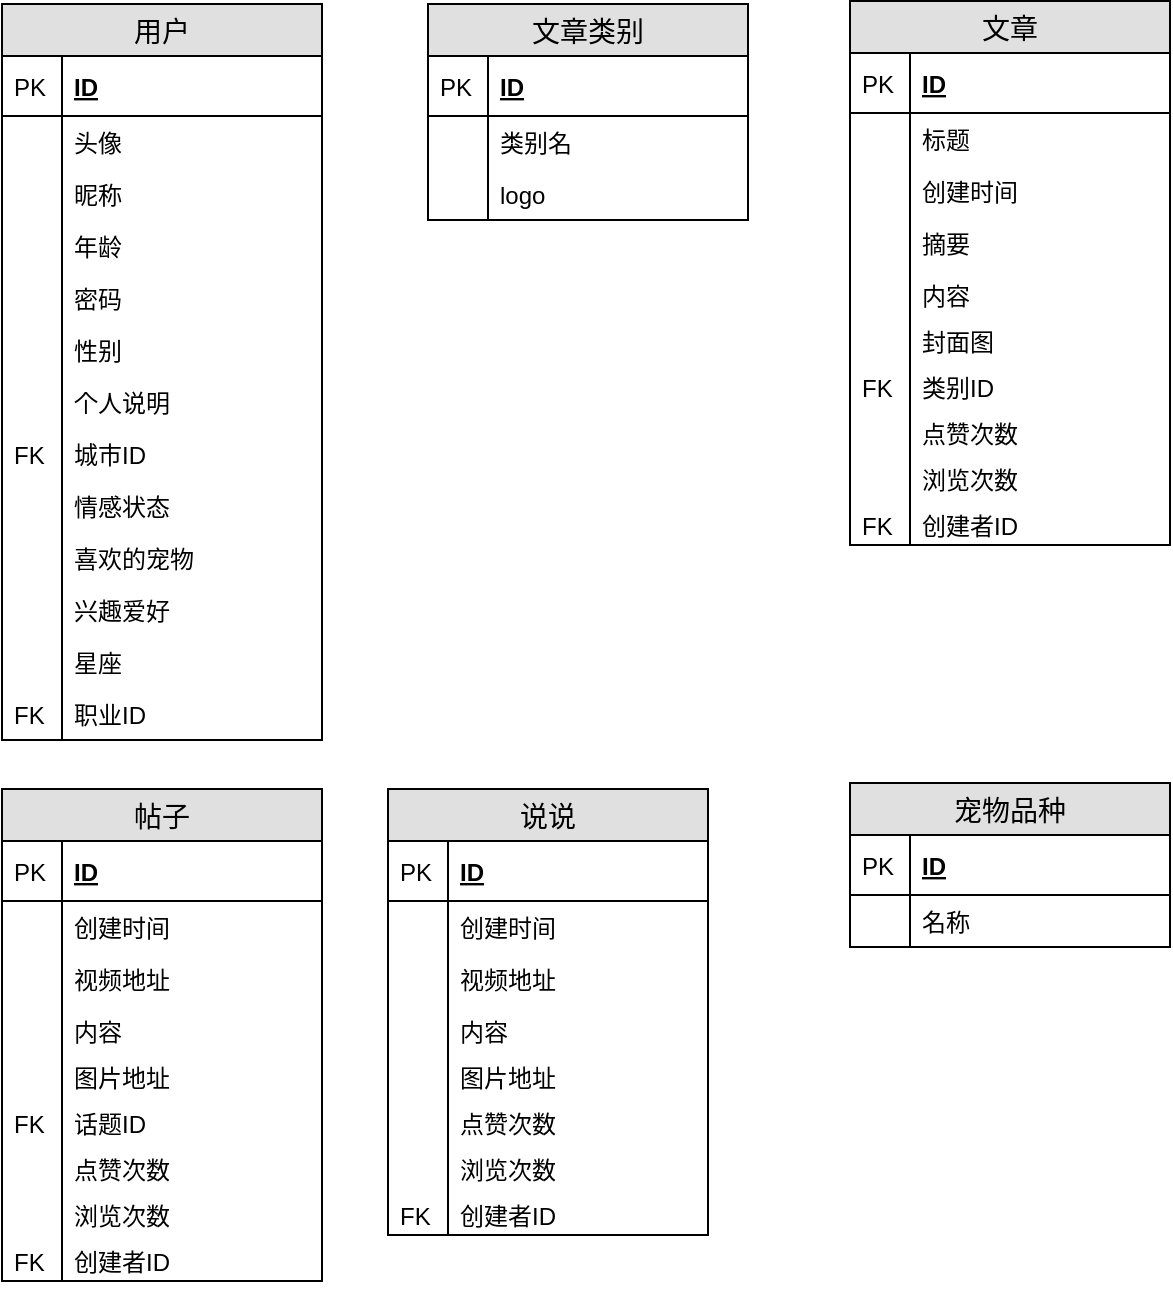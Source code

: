 <mxfile version="10.6.9" type="github"><diagram id="RqhOSq7PZok0WO_WaqZ5" name="Page-1"><mxGraphModel dx="678" dy="456" grid="0" gridSize="10" guides="1" tooltips="1" connect="1" arrows="1" fold="1" page="1" pageScale="1" pageWidth="827" pageHeight="1169" math="0" shadow="0"><root><mxCell id="0"/><mxCell id="1" parent="0"/><mxCell id="AYk0brMeqP4M_Og64Cx7-4" value="用户" style="swimlane;fontStyle=0;childLayout=stackLayout;horizontal=1;startSize=26;fillColor=#e0e0e0;horizontalStack=0;resizeParent=1;resizeParentMax=0;resizeLast=0;collapsible=1;marginBottom=0;swimlaneFillColor=#ffffff;align=center;fontSize=14;" vertex="1" parent="1"><mxGeometry x="60" y="82" width="160" height="368" as="geometry"/></mxCell><mxCell id="AYk0brMeqP4M_Og64Cx7-5" value="ID" style="shape=partialRectangle;top=0;left=0;right=0;bottom=1;align=left;verticalAlign=middle;fillColor=none;spacingLeft=34;spacingRight=4;overflow=hidden;rotatable=0;points=[[0,0.5],[1,0.5]];portConstraint=eastwest;dropTarget=0;fontStyle=5;fontSize=12;" vertex="1" parent="AYk0brMeqP4M_Og64Cx7-4"><mxGeometry y="26" width="160" height="30" as="geometry"/></mxCell><mxCell id="AYk0brMeqP4M_Og64Cx7-6" value="PK" style="shape=partialRectangle;top=0;left=0;bottom=0;fillColor=none;align=left;verticalAlign=middle;spacingLeft=4;spacingRight=4;overflow=hidden;rotatable=0;points=[];portConstraint=eastwest;part=1;fontSize=12;" vertex="1" connectable="0" parent="AYk0brMeqP4M_Og64Cx7-5"><mxGeometry width="30" height="30" as="geometry"/></mxCell><mxCell id="AYk0brMeqP4M_Og64Cx7-7" value="头像&#10;" style="shape=partialRectangle;top=0;left=0;right=0;bottom=0;align=left;verticalAlign=top;fillColor=none;spacingLeft=34;spacingRight=4;overflow=hidden;rotatable=0;points=[[0,0.5],[1,0.5]];portConstraint=eastwest;dropTarget=0;fontSize=12;" vertex="1" parent="AYk0brMeqP4M_Og64Cx7-4"><mxGeometry y="56" width="160" height="26" as="geometry"/></mxCell><mxCell id="AYk0brMeqP4M_Og64Cx7-8" value="" style="shape=partialRectangle;top=0;left=0;bottom=0;fillColor=none;align=left;verticalAlign=top;spacingLeft=4;spacingRight=4;overflow=hidden;rotatable=0;points=[];portConstraint=eastwest;part=1;fontSize=12;" vertex="1" connectable="0" parent="AYk0brMeqP4M_Og64Cx7-7"><mxGeometry width="30" height="26" as="geometry"/></mxCell><mxCell id="AYk0brMeqP4M_Og64Cx7-9" value="昵称" style="shape=partialRectangle;top=0;left=0;right=0;bottom=0;align=left;verticalAlign=top;fillColor=none;spacingLeft=34;spacingRight=4;overflow=hidden;rotatable=0;points=[[0,0.5],[1,0.5]];portConstraint=eastwest;dropTarget=0;fontSize=12;" vertex="1" parent="AYk0brMeqP4M_Og64Cx7-4"><mxGeometry y="82" width="160" height="26" as="geometry"/></mxCell><mxCell id="AYk0brMeqP4M_Og64Cx7-10" value="" style="shape=partialRectangle;top=0;left=0;bottom=0;fillColor=none;align=left;verticalAlign=top;spacingLeft=4;spacingRight=4;overflow=hidden;rotatable=0;points=[];portConstraint=eastwest;part=1;fontSize=12;" vertex="1" connectable="0" parent="AYk0brMeqP4M_Og64Cx7-9"><mxGeometry width="30" height="26" as="geometry"/></mxCell><mxCell id="AYk0brMeqP4M_Og64Cx7-15" value="年龄&#10;" style="shape=partialRectangle;top=0;left=0;right=0;bottom=0;align=left;verticalAlign=top;fillColor=none;spacingLeft=34;spacingRight=4;overflow=hidden;rotatable=0;points=[[0,0.5],[1,0.5]];portConstraint=eastwest;dropTarget=0;fontSize=12;" vertex="1" parent="AYk0brMeqP4M_Og64Cx7-4"><mxGeometry y="108" width="160" height="26" as="geometry"/></mxCell><mxCell id="AYk0brMeqP4M_Og64Cx7-16" value="" style="shape=partialRectangle;top=0;left=0;bottom=0;fillColor=none;align=left;verticalAlign=top;spacingLeft=4;spacingRight=4;overflow=hidden;rotatable=0;points=[];portConstraint=eastwest;part=1;fontSize=12;" vertex="1" connectable="0" parent="AYk0brMeqP4M_Og64Cx7-15"><mxGeometry width="30" height="26" as="geometry"/></mxCell><mxCell id="AYk0brMeqP4M_Og64Cx7-17" value="密码&#10;" style="shape=partialRectangle;top=0;left=0;right=0;bottom=0;align=left;verticalAlign=top;fillColor=none;spacingLeft=34;spacingRight=4;overflow=hidden;rotatable=0;points=[[0,0.5],[1,0.5]];portConstraint=eastwest;dropTarget=0;fontSize=12;" vertex="1" parent="AYk0brMeqP4M_Og64Cx7-4"><mxGeometry y="134" width="160" height="26" as="geometry"/></mxCell><mxCell id="AYk0brMeqP4M_Og64Cx7-18" value="" style="shape=partialRectangle;top=0;left=0;bottom=0;fillColor=none;align=left;verticalAlign=top;spacingLeft=4;spacingRight=4;overflow=hidden;rotatable=0;points=[];portConstraint=eastwest;part=1;fontSize=12;" vertex="1" connectable="0" parent="AYk0brMeqP4M_Og64Cx7-17"><mxGeometry width="30" height="26" as="geometry"/></mxCell><mxCell id="AYk0brMeqP4M_Og64Cx7-19" value="性别" style="shape=partialRectangle;top=0;left=0;right=0;bottom=0;align=left;verticalAlign=top;fillColor=none;spacingLeft=34;spacingRight=4;overflow=hidden;rotatable=0;points=[[0,0.5],[1,0.5]];portConstraint=eastwest;dropTarget=0;fontSize=12;" vertex="1" parent="AYk0brMeqP4M_Og64Cx7-4"><mxGeometry y="160" width="160" height="26" as="geometry"/></mxCell><mxCell id="AYk0brMeqP4M_Og64Cx7-20" value="" style="shape=partialRectangle;top=0;left=0;bottom=0;fillColor=none;align=left;verticalAlign=top;spacingLeft=4;spacingRight=4;overflow=hidden;rotatable=0;points=[];portConstraint=eastwest;part=1;fontSize=12;" vertex="1" connectable="0" parent="AYk0brMeqP4M_Og64Cx7-19"><mxGeometry width="30" height="26" as="geometry"/></mxCell><mxCell id="AYk0brMeqP4M_Og64Cx7-11" value="个人说明" style="shape=partialRectangle;top=0;left=0;right=0;bottom=0;align=left;verticalAlign=top;fillColor=none;spacingLeft=34;spacingRight=4;overflow=hidden;rotatable=0;points=[[0,0.5],[1,0.5]];portConstraint=eastwest;dropTarget=0;fontSize=12;" vertex="1" parent="AYk0brMeqP4M_Og64Cx7-4"><mxGeometry y="186" width="160" height="26" as="geometry"/></mxCell><mxCell id="AYk0brMeqP4M_Og64Cx7-12" value="" style="shape=partialRectangle;top=0;left=0;bottom=0;fillColor=none;align=left;verticalAlign=top;spacingLeft=4;spacingRight=4;overflow=hidden;rotatable=0;points=[];portConstraint=eastwest;part=1;fontSize=12;" vertex="1" connectable="0" parent="AYk0brMeqP4M_Og64Cx7-11"><mxGeometry width="30" height="26" as="geometry"/></mxCell><mxCell id="AYk0brMeqP4M_Og64Cx7-13" value="城市ID" style="shape=partialRectangle;top=0;left=0;right=0;bottom=0;align=left;verticalAlign=top;fillColor=none;spacingLeft=34;spacingRight=4;overflow=hidden;rotatable=0;points=[[0,0.5],[1,0.5]];portConstraint=eastwest;dropTarget=0;fontSize=12;" vertex="1" parent="AYk0brMeqP4M_Og64Cx7-4"><mxGeometry y="212" width="160" height="26" as="geometry"/></mxCell><mxCell id="AYk0brMeqP4M_Og64Cx7-14" value="FK" style="shape=partialRectangle;top=0;left=0;bottom=0;fillColor=none;align=left;verticalAlign=top;spacingLeft=4;spacingRight=4;overflow=hidden;rotatable=0;points=[];portConstraint=eastwest;part=1;fontSize=12;" vertex="1" connectable="0" parent="AYk0brMeqP4M_Og64Cx7-13"><mxGeometry width="30" height="26" as="geometry"/></mxCell><mxCell id="AYk0brMeqP4M_Og64Cx7-21" value="情感状态&#10;" style="shape=partialRectangle;top=0;left=0;right=0;bottom=0;align=left;verticalAlign=top;fillColor=none;spacingLeft=34;spacingRight=4;overflow=hidden;rotatable=0;points=[[0,0.5],[1,0.5]];portConstraint=eastwest;dropTarget=0;fontSize=12;" vertex="1" parent="AYk0brMeqP4M_Og64Cx7-4"><mxGeometry y="238" width="160" height="26" as="geometry"/></mxCell><mxCell id="AYk0brMeqP4M_Og64Cx7-22" value="" style="shape=partialRectangle;top=0;left=0;bottom=0;fillColor=none;align=left;verticalAlign=top;spacingLeft=4;spacingRight=4;overflow=hidden;rotatable=0;points=[];portConstraint=eastwest;part=1;fontSize=12;" vertex="1" connectable="0" parent="AYk0brMeqP4M_Og64Cx7-21"><mxGeometry width="30" height="26" as="geometry"/></mxCell><mxCell id="AYk0brMeqP4M_Og64Cx7-23" value="喜欢的宠物" style="shape=partialRectangle;top=0;left=0;right=0;bottom=0;align=left;verticalAlign=top;fillColor=none;spacingLeft=34;spacingRight=4;overflow=hidden;rotatable=0;points=[[0,0.5],[1,0.5]];portConstraint=eastwest;dropTarget=0;fontSize=12;" vertex="1" parent="AYk0brMeqP4M_Og64Cx7-4"><mxGeometry y="264" width="160" height="26" as="geometry"/></mxCell><mxCell id="AYk0brMeqP4M_Og64Cx7-24" value="" style="shape=partialRectangle;top=0;left=0;bottom=0;fillColor=none;align=left;verticalAlign=top;spacingLeft=4;spacingRight=4;overflow=hidden;rotatable=0;points=[];portConstraint=eastwest;part=1;fontSize=12;" vertex="1" connectable="0" parent="AYk0brMeqP4M_Og64Cx7-23"><mxGeometry width="30" height="26" as="geometry"/></mxCell><mxCell id="AYk0brMeqP4M_Og64Cx7-25" value="兴趣爱好" style="shape=partialRectangle;top=0;left=0;right=0;bottom=0;align=left;verticalAlign=top;fillColor=none;spacingLeft=34;spacingRight=4;overflow=hidden;rotatable=0;points=[[0,0.5],[1,0.5]];portConstraint=eastwest;dropTarget=0;fontSize=12;" vertex="1" parent="AYk0brMeqP4M_Og64Cx7-4"><mxGeometry y="290" width="160" height="26" as="geometry"/></mxCell><mxCell id="AYk0brMeqP4M_Og64Cx7-26" value="" style="shape=partialRectangle;top=0;left=0;bottom=0;fillColor=none;align=left;verticalAlign=top;spacingLeft=4;spacingRight=4;overflow=hidden;rotatable=0;points=[];portConstraint=eastwest;part=1;fontSize=12;" vertex="1" connectable="0" parent="AYk0brMeqP4M_Og64Cx7-25"><mxGeometry width="30" height="26" as="geometry"/></mxCell><mxCell id="AYk0brMeqP4M_Og64Cx7-27" value="星座" style="shape=partialRectangle;top=0;left=0;right=0;bottom=0;align=left;verticalAlign=top;fillColor=none;spacingLeft=34;spacingRight=4;overflow=hidden;rotatable=0;points=[[0,0.5],[1,0.5]];portConstraint=eastwest;dropTarget=0;fontSize=12;" vertex="1" parent="AYk0brMeqP4M_Og64Cx7-4"><mxGeometry y="316" width="160" height="26" as="geometry"/></mxCell><mxCell id="AYk0brMeqP4M_Og64Cx7-28" value="" style="shape=partialRectangle;top=0;left=0;bottom=0;fillColor=none;align=left;verticalAlign=top;spacingLeft=4;spacingRight=4;overflow=hidden;rotatable=0;points=[];portConstraint=eastwest;part=1;fontSize=12;" vertex="1" connectable="0" parent="AYk0brMeqP4M_Og64Cx7-27"><mxGeometry width="30" height="26" as="geometry"/></mxCell><mxCell id="AYk0brMeqP4M_Og64Cx7-29" value="职业ID" style="shape=partialRectangle;top=0;left=0;right=0;bottom=0;align=left;verticalAlign=top;fillColor=none;spacingLeft=34;spacingRight=4;overflow=hidden;rotatable=0;points=[[0,0.5],[1,0.5]];portConstraint=eastwest;dropTarget=0;fontSize=12;" vertex="1" parent="AYk0brMeqP4M_Og64Cx7-4"><mxGeometry y="342" width="160" height="26" as="geometry"/></mxCell><mxCell id="AYk0brMeqP4M_Og64Cx7-30" value="FK" style="shape=partialRectangle;top=0;left=0;bottom=0;fillColor=none;align=left;verticalAlign=top;spacingLeft=4;spacingRight=4;overflow=hidden;rotatable=0;points=[];portConstraint=eastwest;part=1;fontSize=12;" vertex="1" connectable="0" parent="AYk0brMeqP4M_Og64Cx7-29"><mxGeometry width="30" height="26" as="geometry"/></mxCell><mxCell id="AYk0brMeqP4M_Og64Cx7-89" value="文章类别" style="swimlane;fontStyle=0;childLayout=stackLayout;horizontal=1;startSize=26;fillColor=#e0e0e0;horizontalStack=0;resizeParent=1;resizeParentMax=0;resizeLast=0;collapsible=1;marginBottom=0;swimlaneFillColor=#ffffff;align=center;fontSize=14;" vertex="1" parent="1"><mxGeometry x="273" y="82" width="160" height="108" as="geometry"/></mxCell><mxCell id="AYk0brMeqP4M_Og64Cx7-90" value="ID" style="shape=partialRectangle;top=0;left=0;right=0;bottom=1;align=left;verticalAlign=middle;fillColor=none;spacingLeft=34;spacingRight=4;overflow=hidden;rotatable=0;points=[[0,0.5],[1,0.5]];portConstraint=eastwest;dropTarget=0;fontStyle=5;fontSize=12;" vertex="1" parent="AYk0brMeqP4M_Og64Cx7-89"><mxGeometry y="26" width="160" height="30" as="geometry"/></mxCell><mxCell id="AYk0brMeqP4M_Og64Cx7-91" value="PK" style="shape=partialRectangle;top=0;left=0;bottom=0;fillColor=none;align=left;verticalAlign=middle;spacingLeft=4;spacingRight=4;overflow=hidden;rotatable=0;points=[];portConstraint=eastwest;part=1;fontSize=12;" vertex="1" connectable="0" parent="AYk0brMeqP4M_Og64Cx7-90"><mxGeometry width="30" height="30" as="geometry"/></mxCell><mxCell id="AYk0brMeqP4M_Og64Cx7-92" value="类别名" style="shape=partialRectangle;top=0;left=0;right=0;bottom=0;align=left;verticalAlign=top;fillColor=none;spacingLeft=34;spacingRight=4;overflow=hidden;rotatable=0;points=[[0,0.5],[1,0.5]];portConstraint=eastwest;dropTarget=0;fontSize=12;" vertex="1" parent="AYk0brMeqP4M_Og64Cx7-89"><mxGeometry y="56" width="160" height="26" as="geometry"/></mxCell><mxCell id="AYk0brMeqP4M_Og64Cx7-93" value="" style="shape=partialRectangle;top=0;left=0;bottom=0;fillColor=none;align=left;verticalAlign=top;spacingLeft=4;spacingRight=4;overflow=hidden;rotatable=0;points=[];portConstraint=eastwest;part=1;fontSize=12;" vertex="1" connectable="0" parent="AYk0brMeqP4M_Og64Cx7-92"><mxGeometry width="30" height="26" as="geometry"/></mxCell><mxCell id="AYk0brMeqP4M_Og64Cx7-94" value="logo" style="shape=partialRectangle;top=0;left=0;right=0;bottom=0;align=left;verticalAlign=top;fillColor=none;spacingLeft=34;spacingRight=4;overflow=hidden;rotatable=0;points=[[0,0.5],[1,0.5]];portConstraint=eastwest;dropTarget=0;fontSize=12;" vertex="1" parent="AYk0brMeqP4M_Og64Cx7-89"><mxGeometry y="82" width="160" height="26" as="geometry"/></mxCell><mxCell id="AYk0brMeqP4M_Og64Cx7-95" value="" style="shape=partialRectangle;top=0;left=0;bottom=0;fillColor=none;align=left;verticalAlign=top;spacingLeft=4;spacingRight=4;overflow=hidden;rotatable=0;points=[];portConstraint=eastwest;part=1;fontSize=12;" vertex="1" connectable="0" parent="AYk0brMeqP4M_Og64Cx7-94"><mxGeometry width="30" height="26" as="geometry"/></mxCell><mxCell id="AYk0brMeqP4M_Og64Cx7-100" value="文章" style="swimlane;fontStyle=0;childLayout=stackLayout;horizontal=1;startSize=26;fillColor=#e0e0e0;horizontalStack=0;resizeParent=1;resizeParentMax=0;resizeLast=0;collapsible=1;marginBottom=0;swimlaneFillColor=#ffffff;align=center;fontSize=14;" vertex="1" parent="1"><mxGeometry x="484" y="80.5" width="160" height="272" as="geometry"/></mxCell><mxCell id="AYk0brMeqP4M_Og64Cx7-101" value="ID" style="shape=partialRectangle;top=0;left=0;right=0;bottom=1;align=left;verticalAlign=middle;fillColor=none;spacingLeft=34;spacingRight=4;overflow=hidden;rotatable=0;points=[[0,0.5],[1,0.5]];portConstraint=eastwest;dropTarget=0;fontStyle=5;fontSize=12;" vertex="1" parent="AYk0brMeqP4M_Og64Cx7-100"><mxGeometry y="26" width="160" height="30" as="geometry"/></mxCell><mxCell id="AYk0brMeqP4M_Og64Cx7-102" value="PK" style="shape=partialRectangle;top=0;left=0;bottom=0;fillColor=none;align=left;verticalAlign=middle;spacingLeft=4;spacingRight=4;overflow=hidden;rotatable=0;points=[];portConstraint=eastwest;part=1;fontSize=12;" vertex="1" connectable="0" parent="AYk0brMeqP4M_Og64Cx7-101"><mxGeometry width="30" height="30" as="geometry"/></mxCell><mxCell id="AYk0brMeqP4M_Og64Cx7-103" value="标题" style="shape=partialRectangle;top=0;left=0;right=0;bottom=0;align=left;verticalAlign=top;fillColor=none;spacingLeft=34;spacingRight=4;overflow=hidden;rotatable=0;points=[[0,0.5],[1,0.5]];portConstraint=eastwest;dropTarget=0;fontSize=12;" vertex="1" parent="AYk0brMeqP4M_Og64Cx7-100"><mxGeometry y="56" width="160" height="26" as="geometry"/></mxCell><mxCell id="AYk0brMeqP4M_Og64Cx7-104" value="" style="shape=partialRectangle;top=0;left=0;bottom=0;fillColor=none;align=left;verticalAlign=top;spacingLeft=4;spacingRight=4;overflow=hidden;rotatable=0;points=[];portConstraint=eastwest;part=1;fontSize=12;" vertex="1" connectable="0" parent="AYk0brMeqP4M_Og64Cx7-103"><mxGeometry width="30" height="26" as="geometry"/></mxCell><mxCell id="AYk0brMeqP4M_Og64Cx7-105" value="创建时间" style="shape=partialRectangle;top=0;left=0;right=0;bottom=0;align=left;verticalAlign=top;fillColor=none;spacingLeft=34;spacingRight=4;overflow=hidden;rotatable=0;points=[[0,0.5],[1,0.5]];portConstraint=eastwest;dropTarget=0;fontSize=12;" vertex="1" parent="AYk0brMeqP4M_Og64Cx7-100"><mxGeometry y="82" width="160" height="26" as="geometry"/></mxCell><mxCell id="AYk0brMeqP4M_Og64Cx7-106" value="" style="shape=partialRectangle;top=0;left=0;bottom=0;fillColor=none;align=left;verticalAlign=top;spacingLeft=4;spacingRight=4;overflow=hidden;rotatable=0;points=[];portConstraint=eastwest;part=1;fontSize=12;" vertex="1" connectable="0" parent="AYk0brMeqP4M_Og64Cx7-105"><mxGeometry width="30" height="26" as="geometry"/></mxCell><mxCell id="AYk0brMeqP4M_Og64Cx7-107" value="摘要" style="shape=partialRectangle;top=0;left=0;right=0;bottom=0;align=left;verticalAlign=top;fillColor=none;spacingLeft=34;spacingRight=4;overflow=hidden;rotatable=0;points=[[0,0.5],[1,0.5]];portConstraint=eastwest;dropTarget=0;fontSize=12;" vertex="1" parent="AYk0brMeqP4M_Og64Cx7-100"><mxGeometry y="108" width="160" height="26" as="geometry"/></mxCell><mxCell id="AYk0brMeqP4M_Og64Cx7-108" value="" style="shape=partialRectangle;top=0;left=0;bottom=0;fillColor=none;align=left;verticalAlign=top;spacingLeft=4;spacingRight=4;overflow=hidden;rotatable=0;points=[];portConstraint=eastwest;part=1;fontSize=12;" vertex="1" connectable="0" parent="AYk0brMeqP4M_Og64Cx7-107"><mxGeometry width="30" height="26" as="geometry"/></mxCell><mxCell id="AYk0brMeqP4M_Og64Cx7-109" value="内容" style="shape=partialRectangle;top=0;left=0;right=0;bottom=0;align=left;verticalAlign=top;fillColor=none;spacingLeft=34;spacingRight=4;overflow=hidden;rotatable=0;points=[[0,0.5],[1,0.5]];portConstraint=eastwest;dropTarget=0;fontSize=12;" vertex="1" parent="AYk0brMeqP4M_Og64Cx7-100"><mxGeometry y="134" width="160" height="23" as="geometry"/></mxCell><mxCell id="AYk0brMeqP4M_Og64Cx7-110" value="" style="shape=partialRectangle;top=0;left=0;bottom=0;fillColor=none;align=left;verticalAlign=top;spacingLeft=4;spacingRight=4;overflow=hidden;rotatable=0;points=[];portConstraint=eastwest;part=1;fontSize=12;" vertex="1" connectable="0" parent="AYk0brMeqP4M_Og64Cx7-109"><mxGeometry width="30" height="23" as="geometry"/></mxCell><mxCell id="AYk0brMeqP4M_Og64Cx7-122" value="封面图" style="shape=partialRectangle;top=0;left=0;right=0;bottom=0;align=left;verticalAlign=top;fillColor=none;spacingLeft=34;spacingRight=4;overflow=hidden;rotatable=0;points=[[0,0.5],[1,0.5]];portConstraint=eastwest;dropTarget=0;fontSize=12;" vertex="1" parent="AYk0brMeqP4M_Og64Cx7-100"><mxGeometry y="157" width="160" height="23" as="geometry"/></mxCell><mxCell id="AYk0brMeqP4M_Og64Cx7-123" value="" style="shape=partialRectangle;top=0;left=0;bottom=0;fillColor=none;align=left;verticalAlign=top;spacingLeft=4;spacingRight=4;overflow=hidden;rotatable=0;points=[];portConstraint=eastwest;part=1;fontSize=12;" vertex="1" connectable="0" parent="AYk0brMeqP4M_Og64Cx7-122"><mxGeometry width="30" height="23" as="geometry"/></mxCell><mxCell id="AYk0brMeqP4M_Og64Cx7-124" value="类别ID" style="shape=partialRectangle;top=0;left=0;right=0;bottom=0;align=left;verticalAlign=top;fillColor=none;spacingLeft=34;spacingRight=4;overflow=hidden;rotatable=0;points=[[0,0.5],[1,0.5]];portConstraint=eastwest;dropTarget=0;fontSize=12;" vertex="1" parent="AYk0brMeqP4M_Og64Cx7-100"><mxGeometry y="180" width="160" height="23" as="geometry"/></mxCell><mxCell id="AYk0brMeqP4M_Og64Cx7-125" value="FK" style="shape=partialRectangle;top=0;left=0;bottom=0;fillColor=none;align=left;verticalAlign=top;spacingLeft=4;spacingRight=4;overflow=hidden;rotatable=0;points=[];portConstraint=eastwest;part=1;fontSize=12;" vertex="1" connectable="0" parent="AYk0brMeqP4M_Og64Cx7-124"><mxGeometry width="30" height="23" as="geometry"/></mxCell><mxCell id="AYk0brMeqP4M_Og64Cx7-126" value="点赞次数" style="shape=partialRectangle;top=0;left=0;right=0;bottom=0;align=left;verticalAlign=top;fillColor=none;spacingLeft=34;spacingRight=4;overflow=hidden;rotatable=0;points=[[0,0.5],[1,0.5]];portConstraint=eastwest;dropTarget=0;fontSize=12;" vertex="1" parent="AYk0brMeqP4M_Og64Cx7-100"><mxGeometry y="203" width="160" height="23" as="geometry"/></mxCell><mxCell id="AYk0brMeqP4M_Og64Cx7-127" value="" style="shape=partialRectangle;top=0;left=0;bottom=0;fillColor=none;align=left;verticalAlign=top;spacingLeft=4;spacingRight=4;overflow=hidden;rotatable=0;points=[];portConstraint=eastwest;part=1;fontSize=12;" vertex="1" connectable="0" parent="AYk0brMeqP4M_Og64Cx7-126"><mxGeometry width="30" height="23" as="geometry"/></mxCell><mxCell id="AYk0brMeqP4M_Og64Cx7-128" value="浏览次数" style="shape=partialRectangle;top=0;left=0;right=0;bottom=0;align=left;verticalAlign=top;fillColor=none;spacingLeft=34;spacingRight=4;overflow=hidden;rotatable=0;points=[[0,0.5],[1,0.5]];portConstraint=eastwest;dropTarget=0;fontSize=12;" vertex="1" parent="AYk0brMeqP4M_Og64Cx7-100"><mxGeometry y="226" width="160" height="23" as="geometry"/></mxCell><mxCell id="AYk0brMeqP4M_Og64Cx7-129" value="" style="shape=partialRectangle;top=0;left=0;bottom=0;fillColor=none;align=left;verticalAlign=top;spacingLeft=4;spacingRight=4;overflow=hidden;rotatable=0;points=[];portConstraint=eastwest;part=1;fontSize=12;" vertex="1" connectable="0" parent="AYk0brMeqP4M_Og64Cx7-128"><mxGeometry width="30" height="23" as="geometry"/></mxCell><mxCell id="AYk0brMeqP4M_Og64Cx7-130" value="创建者ID" style="shape=partialRectangle;top=0;left=0;right=0;bottom=0;align=left;verticalAlign=top;fillColor=none;spacingLeft=34;spacingRight=4;overflow=hidden;rotatable=0;points=[[0,0.5],[1,0.5]];portConstraint=eastwest;dropTarget=0;fontSize=12;" vertex="1" parent="AYk0brMeqP4M_Og64Cx7-100"><mxGeometry y="249" width="160" height="23" as="geometry"/></mxCell><mxCell id="AYk0brMeqP4M_Og64Cx7-131" value="FK" style="shape=partialRectangle;top=0;left=0;bottom=0;fillColor=none;align=left;verticalAlign=top;spacingLeft=4;spacingRight=4;overflow=hidden;rotatable=0;points=[];portConstraint=eastwest;part=1;fontSize=12;" vertex="1" connectable="0" parent="AYk0brMeqP4M_Og64Cx7-130"><mxGeometry width="30" height="23" as="geometry"/></mxCell><mxCell id="AYk0brMeqP4M_Og64Cx7-136" value="帖子" style="swimlane;fontStyle=0;childLayout=stackLayout;horizontal=1;startSize=26;fillColor=#e0e0e0;horizontalStack=0;resizeParent=1;resizeParentMax=0;resizeLast=0;collapsible=1;marginBottom=0;swimlaneFillColor=#ffffff;align=center;fontSize=14;" vertex="1" parent="1"><mxGeometry x="60" y="474.5" width="160" height="246" as="geometry"/></mxCell><mxCell id="AYk0brMeqP4M_Og64Cx7-137" value="ID" style="shape=partialRectangle;top=0;left=0;right=0;bottom=1;align=left;verticalAlign=middle;fillColor=none;spacingLeft=34;spacingRight=4;overflow=hidden;rotatable=0;points=[[0,0.5],[1,0.5]];portConstraint=eastwest;dropTarget=0;fontStyle=5;fontSize=12;" vertex="1" parent="AYk0brMeqP4M_Og64Cx7-136"><mxGeometry y="26" width="160" height="30" as="geometry"/></mxCell><mxCell id="AYk0brMeqP4M_Og64Cx7-138" value="PK" style="shape=partialRectangle;top=0;left=0;bottom=0;fillColor=none;align=left;verticalAlign=middle;spacingLeft=4;spacingRight=4;overflow=hidden;rotatable=0;points=[];portConstraint=eastwest;part=1;fontSize=12;" vertex="1" connectable="0" parent="AYk0brMeqP4M_Og64Cx7-137"><mxGeometry width="30" height="30" as="geometry"/></mxCell><mxCell id="AYk0brMeqP4M_Og64Cx7-141" value="创建时间" style="shape=partialRectangle;top=0;left=0;right=0;bottom=0;align=left;verticalAlign=top;fillColor=none;spacingLeft=34;spacingRight=4;overflow=hidden;rotatable=0;points=[[0,0.5],[1,0.5]];portConstraint=eastwest;dropTarget=0;fontSize=12;" vertex="1" parent="AYk0brMeqP4M_Og64Cx7-136"><mxGeometry y="56" width="160" height="26" as="geometry"/></mxCell><mxCell id="AYk0brMeqP4M_Og64Cx7-142" value="" style="shape=partialRectangle;top=0;left=0;bottom=0;fillColor=none;align=left;verticalAlign=top;spacingLeft=4;spacingRight=4;overflow=hidden;rotatable=0;points=[];portConstraint=eastwest;part=1;fontSize=12;" vertex="1" connectable="0" parent="AYk0brMeqP4M_Og64Cx7-141"><mxGeometry width="30" height="26" as="geometry"/></mxCell><mxCell id="AYk0brMeqP4M_Og64Cx7-143" value="视频地址" style="shape=partialRectangle;top=0;left=0;right=0;bottom=0;align=left;verticalAlign=top;fillColor=none;spacingLeft=34;spacingRight=4;overflow=hidden;rotatable=0;points=[[0,0.5],[1,0.5]];portConstraint=eastwest;dropTarget=0;fontSize=12;" vertex="1" parent="AYk0brMeqP4M_Og64Cx7-136"><mxGeometry y="82" width="160" height="26" as="geometry"/></mxCell><mxCell id="AYk0brMeqP4M_Og64Cx7-144" value="" style="shape=partialRectangle;top=0;left=0;bottom=0;fillColor=none;align=left;verticalAlign=top;spacingLeft=4;spacingRight=4;overflow=hidden;rotatable=0;points=[];portConstraint=eastwest;part=1;fontSize=12;" vertex="1" connectable="0" parent="AYk0brMeqP4M_Og64Cx7-143"><mxGeometry width="30" height="26" as="geometry"/></mxCell><mxCell id="AYk0brMeqP4M_Og64Cx7-145" value="内容" style="shape=partialRectangle;top=0;left=0;right=0;bottom=0;align=left;verticalAlign=top;fillColor=none;spacingLeft=34;spacingRight=4;overflow=hidden;rotatable=0;points=[[0,0.5],[1,0.5]];portConstraint=eastwest;dropTarget=0;fontSize=12;" vertex="1" parent="AYk0brMeqP4M_Og64Cx7-136"><mxGeometry y="108" width="160" height="23" as="geometry"/></mxCell><mxCell id="AYk0brMeqP4M_Og64Cx7-146" value="" style="shape=partialRectangle;top=0;left=0;bottom=0;fillColor=none;align=left;verticalAlign=top;spacingLeft=4;spacingRight=4;overflow=hidden;rotatable=0;points=[];portConstraint=eastwest;part=1;fontSize=12;" vertex="1" connectable="0" parent="AYk0brMeqP4M_Og64Cx7-145"><mxGeometry width="30" height="23" as="geometry"/></mxCell><mxCell id="AYk0brMeqP4M_Og64Cx7-147" value="图片地址" style="shape=partialRectangle;top=0;left=0;right=0;bottom=0;align=left;verticalAlign=top;fillColor=none;spacingLeft=34;spacingRight=4;overflow=hidden;rotatable=0;points=[[0,0.5],[1,0.5]];portConstraint=eastwest;dropTarget=0;fontSize=12;" vertex="1" parent="AYk0brMeqP4M_Og64Cx7-136"><mxGeometry y="131" width="160" height="23" as="geometry"/></mxCell><mxCell id="AYk0brMeqP4M_Og64Cx7-148" value="" style="shape=partialRectangle;top=0;left=0;bottom=0;fillColor=none;align=left;verticalAlign=top;spacingLeft=4;spacingRight=4;overflow=hidden;rotatable=0;points=[];portConstraint=eastwest;part=1;fontSize=12;" vertex="1" connectable="0" parent="AYk0brMeqP4M_Og64Cx7-147"><mxGeometry width="30" height="23" as="geometry"/></mxCell><mxCell id="AYk0brMeqP4M_Og64Cx7-149" value="话题ID" style="shape=partialRectangle;top=0;left=0;right=0;bottom=0;align=left;verticalAlign=top;fillColor=none;spacingLeft=34;spacingRight=4;overflow=hidden;rotatable=0;points=[[0,0.5],[1,0.5]];portConstraint=eastwest;dropTarget=0;fontSize=12;" vertex="1" parent="AYk0brMeqP4M_Og64Cx7-136"><mxGeometry y="154" width="160" height="23" as="geometry"/></mxCell><mxCell id="AYk0brMeqP4M_Og64Cx7-150" value="FK" style="shape=partialRectangle;top=0;left=0;bottom=0;fillColor=none;align=left;verticalAlign=top;spacingLeft=4;spacingRight=4;overflow=hidden;rotatable=0;points=[];portConstraint=eastwest;part=1;fontSize=12;" vertex="1" connectable="0" parent="AYk0brMeqP4M_Og64Cx7-149"><mxGeometry width="30" height="23" as="geometry"/></mxCell><mxCell id="AYk0brMeqP4M_Og64Cx7-151" value="点赞次数" style="shape=partialRectangle;top=0;left=0;right=0;bottom=0;align=left;verticalAlign=top;fillColor=none;spacingLeft=34;spacingRight=4;overflow=hidden;rotatable=0;points=[[0,0.5],[1,0.5]];portConstraint=eastwest;dropTarget=0;fontSize=12;" vertex="1" parent="AYk0brMeqP4M_Og64Cx7-136"><mxGeometry y="177" width="160" height="23" as="geometry"/></mxCell><mxCell id="AYk0brMeqP4M_Og64Cx7-152" value="" style="shape=partialRectangle;top=0;left=0;bottom=0;fillColor=none;align=left;verticalAlign=top;spacingLeft=4;spacingRight=4;overflow=hidden;rotatable=0;points=[];portConstraint=eastwest;part=1;fontSize=12;" vertex="1" connectable="0" parent="AYk0brMeqP4M_Og64Cx7-151"><mxGeometry width="30" height="23" as="geometry"/></mxCell><mxCell id="AYk0brMeqP4M_Og64Cx7-153" value="浏览次数" style="shape=partialRectangle;top=0;left=0;right=0;bottom=0;align=left;verticalAlign=top;fillColor=none;spacingLeft=34;spacingRight=4;overflow=hidden;rotatable=0;points=[[0,0.5],[1,0.5]];portConstraint=eastwest;dropTarget=0;fontSize=12;" vertex="1" parent="AYk0brMeqP4M_Og64Cx7-136"><mxGeometry y="200" width="160" height="23" as="geometry"/></mxCell><mxCell id="AYk0brMeqP4M_Og64Cx7-154" value="" style="shape=partialRectangle;top=0;left=0;bottom=0;fillColor=none;align=left;verticalAlign=top;spacingLeft=4;spacingRight=4;overflow=hidden;rotatable=0;points=[];portConstraint=eastwest;part=1;fontSize=12;" vertex="1" connectable="0" parent="AYk0brMeqP4M_Og64Cx7-153"><mxGeometry width="30" height="23" as="geometry"/></mxCell><mxCell id="AYk0brMeqP4M_Og64Cx7-155" value="创建者ID" style="shape=partialRectangle;top=0;left=0;right=0;bottom=0;align=left;verticalAlign=top;fillColor=none;spacingLeft=34;spacingRight=4;overflow=hidden;rotatable=0;points=[[0,0.5],[1,0.5]];portConstraint=eastwest;dropTarget=0;fontSize=12;" vertex="1" parent="AYk0brMeqP4M_Og64Cx7-136"><mxGeometry y="223" width="160" height="23" as="geometry"/></mxCell><mxCell id="AYk0brMeqP4M_Og64Cx7-156" value="FK" style="shape=partialRectangle;top=0;left=0;bottom=0;fillColor=none;align=left;verticalAlign=top;spacingLeft=4;spacingRight=4;overflow=hidden;rotatable=0;points=[];portConstraint=eastwest;part=1;fontSize=12;" vertex="1" connectable="0" parent="AYk0brMeqP4M_Og64Cx7-155"><mxGeometry width="30" height="23" as="geometry"/></mxCell><mxCell id="AYk0brMeqP4M_Og64Cx7-178" value="说说" style="swimlane;fontStyle=0;childLayout=stackLayout;horizontal=1;startSize=26;fillColor=#e0e0e0;horizontalStack=0;resizeParent=1;resizeParentMax=0;resizeLast=0;collapsible=1;marginBottom=0;swimlaneFillColor=#ffffff;align=center;fontSize=14;" vertex="1" parent="1"><mxGeometry x="253" y="474.5" width="160" height="223" as="geometry"/></mxCell><mxCell id="AYk0brMeqP4M_Og64Cx7-179" value="ID" style="shape=partialRectangle;top=0;left=0;right=0;bottom=1;align=left;verticalAlign=middle;fillColor=none;spacingLeft=34;spacingRight=4;overflow=hidden;rotatable=0;points=[[0,0.5],[1,0.5]];portConstraint=eastwest;dropTarget=0;fontStyle=5;fontSize=12;" vertex="1" parent="AYk0brMeqP4M_Og64Cx7-178"><mxGeometry y="26" width="160" height="30" as="geometry"/></mxCell><mxCell id="AYk0brMeqP4M_Og64Cx7-180" value="PK" style="shape=partialRectangle;top=0;left=0;bottom=0;fillColor=none;align=left;verticalAlign=middle;spacingLeft=4;spacingRight=4;overflow=hidden;rotatable=0;points=[];portConstraint=eastwest;part=1;fontSize=12;" vertex="1" connectable="0" parent="AYk0brMeqP4M_Og64Cx7-179"><mxGeometry width="30" height="30" as="geometry"/></mxCell><mxCell id="AYk0brMeqP4M_Og64Cx7-181" value="创建时间" style="shape=partialRectangle;top=0;left=0;right=0;bottom=0;align=left;verticalAlign=top;fillColor=none;spacingLeft=34;spacingRight=4;overflow=hidden;rotatable=0;points=[[0,0.5],[1,0.5]];portConstraint=eastwest;dropTarget=0;fontSize=12;" vertex="1" parent="AYk0brMeqP4M_Og64Cx7-178"><mxGeometry y="56" width="160" height="26" as="geometry"/></mxCell><mxCell id="AYk0brMeqP4M_Og64Cx7-182" value="" style="shape=partialRectangle;top=0;left=0;bottom=0;fillColor=none;align=left;verticalAlign=top;spacingLeft=4;spacingRight=4;overflow=hidden;rotatable=0;points=[];portConstraint=eastwest;part=1;fontSize=12;" vertex="1" connectable="0" parent="AYk0brMeqP4M_Og64Cx7-181"><mxGeometry width="30" height="26" as="geometry"/></mxCell><mxCell id="AYk0brMeqP4M_Og64Cx7-183" value="视频地址" style="shape=partialRectangle;top=0;left=0;right=0;bottom=0;align=left;verticalAlign=top;fillColor=none;spacingLeft=34;spacingRight=4;overflow=hidden;rotatable=0;points=[[0,0.5],[1,0.5]];portConstraint=eastwest;dropTarget=0;fontSize=12;" vertex="1" parent="AYk0brMeqP4M_Og64Cx7-178"><mxGeometry y="82" width="160" height="26" as="geometry"/></mxCell><mxCell id="AYk0brMeqP4M_Og64Cx7-184" value="" style="shape=partialRectangle;top=0;left=0;bottom=0;fillColor=none;align=left;verticalAlign=top;spacingLeft=4;spacingRight=4;overflow=hidden;rotatable=0;points=[];portConstraint=eastwest;part=1;fontSize=12;" vertex="1" connectable="0" parent="AYk0brMeqP4M_Og64Cx7-183"><mxGeometry width="30" height="26" as="geometry"/></mxCell><mxCell id="AYk0brMeqP4M_Og64Cx7-185" value="内容" style="shape=partialRectangle;top=0;left=0;right=0;bottom=0;align=left;verticalAlign=top;fillColor=none;spacingLeft=34;spacingRight=4;overflow=hidden;rotatable=0;points=[[0,0.5],[1,0.5]];portConstraint=eastwest;dropTarget=0;fontSize=12;" vertex="1" parent="AYk0brMeqP4M_Og64Cx7-178"><mxGeometry y="108" width="160" height="23" as="geometry"/></mxCell><mxCell id="AYk0brMeqP4M_Og64Cx7-186" value="" style="shape=partialRectangle;top=0;left=0;bottom=0;fillColor=none;align=left;verticalAlign=top;spacingLeft=4;spacingRight=4;overflow=hidden;rotatable=0;points=[];portConstraint=eastwest;part=1;fontSize=12;" vertex="1" connectable="0" parent="AYk0brMeqP4M_Og64Cx7-185"><mxGeometry width="30" height="23" as="geometry"/></mxCell><mxCell id="AYk0brMeqP4M_Og64Cx7-187" value="图片地址" style="shape=partialRectangle;top=0;left=0;right=0;bottom=0;align=left;verticalAlign=top;fillColor=none;spacingLeft=34;spacingRight=4;overflow=hidden;rotatable=0;points=[[0,0.5],[1,0.5]];portConstraint=eastwest;dropTarget=0;fontSize=12;" vertex="1" parent="AYk0brMeqP4M_Og64Cx7-178"><mxGeometry y="131" width="160" height="23" as="geometry"/></mxCell><mxCell id="AYk0brMeqP4M_Og64Cx7-188" value="" style="shape=partialRectangle;top=0;left=0;bottom=0;fillColor=none;align=left;verticalAlign=top;spacingLeft=4;spacingRight=4;overflow=hidden;rotatable=0;points=[];portConstraint=eastwest;part=1;fontSize=12;" vertex="1" connectable="0" parent="AYk0brMeqP4M_Og64Cx7-187"><mxGeometry width="30" height="23" as="geometry"/></mxCell><mxCell id="AYk0brMeqP4M_Og64Cx7-191" value="点赞次数" style="shape=partialRectangle;top=0;left=0;right=0;bottom=0;align=left;verticalAlign=top;fillColor=none;spacingLeft=34;spacingRight=4;overflow=hidden;rotatable=0;points=[[0,0.5],[1,0.5]];portConstraint=eastwest;dropTarget=0;fontSize=12;" vertex="1" parent="AYk0brMeqP4M_Og64Cx7-178"><mxGeometry y="154" width="160" height="23" as="geometry"/></mxCell><mxCell id="AYk0brMeqP4M_Og64Cx7-192" value="" style="shape=partialRectangle;top=0;left=0;bottom=0;fillColor=none;align=left;verticalAlign=top;spacingLeft=4;spacingRight=4;overflow=hidden;rotatable=0;points=[];portConstraint=eastwest;part=1;fontSize=12;" vertex="1" connectable="0" parent="AYk0brMeqP4M_Og64Cx7-191"><mxGeometry width="30" height="23" as="geometry"/></mxCell><mxCell id="AYk0brMeqP4M_Og64Cx7-193" value="浏览次数" style="shape=partialRectangle;top=0;left=0;right=0;bottom=0;align=left;verticalAlign=top;fillColor=none;spacingLeft=34;spacingRight=4;overflow=hidden;rotatable=0;points=[[0,0.5],[1,0.5]];portConstraint=eastwest;dropTarget=0;fontSize=12;" vertex="1" parent="AYk0brMeqP4M_Og64Cx7-178"><mxGeometry y="177" width="160" height="23" as="geometry"/></mxCell><mxCell id="AYk0brMeqP4M_Og64Cx7-194" value="" style="shape=partialRectangle;top=0;left=0;bottom=0;fillColor=none;align=left;verticalAlign=top;spacingLeft=4;spacingRight=4;overflow=hidden;rotatable=0;points=[];portConstraint=eastwest;part=1;fontSize=12;" vertex="1" connectable="0" parent="AYk0brMeqP4M_Og64Cx7-193"><mxGeometry width="30" height="23" as="geometry"/></mxCell><mxCell id="AYk0brMeqP4M_Og64Cx7-195" value="创建者ID" style="shape=partialRectangle;top=0;left=0;right=0;bottom=0;align=left;verticalAlign=top;fillColor=none;spacingLeft=34;spacingRight=4;overflow=hidden;rotatable=0;points=[[0,0.5],[1,0.5]];portConstraint=eastwest;dropTarget=0;fontSize=12;" vertex="1" parent="AYk0brMeqP4M_Og64Cx7-178"><mxGeometry y="200" width="160" height="23" as="geometry"/></mxCell><mxCell id="AYk0brMeqP4M_Og64Cx7-196" value="FK" style="shape=partialRectangle;top=0;left=0;bottom=0;fillColor=none;align=left;verticalAlign=top;spacingLeft=4;spacingRight=4;overflow=hidden;rotatable=0;points=[];portConstraint=eastwest;part=1;fontSize=12;" vertex="1" connectable="0" parent="AYk0brMeqP4M_Og64Cx7-195"><mxGeometry width="30" height="23" as="geometry"/></mxCell><mxCell id="AYk0brMeqP4M_Og64Cx7-197" value="宠物品种" style="swimlane;fontStyle=0;childLayout=stackLayout;horizontal=1;startSize=26;fillColor=#e0e0e0;horizontalStack=0;resizeParent=1;resizeParentMax=0;resizeLast=0;collapsible=1;marginBottom=0;swimlaneFillColor=#ffffff;align=center;fontSize=14;" vertex="1" parent="1"><mxGeometry x="484" y="471.5" width="160" height="82" as="geometry"/></mxCell><mxCell id="AYk0brMeqP4M_Og64Cx7-198" value="ID" style="shape=partialRectangle;top=0;left=0;right=0;bottom=1;align=left;verticalAlign=middle;fillColor=none;spacingLeft=34;spacingRight=4;overflow=hidden;rotatable=0;points=[[0,0.5],[1,0.5]];portConstraint=eastwest;dropTarget=0;fontStyle=5;fontSize=12;" vertex="1" parent="AYk0brMeqP4M_Og64Cx7-197"><mxGeometry y="26" width="160" height="30" as="geometry"/></mxCell><mxCell id="AYk0brMeqP4M_Og64Cx7-199" value="PK" style="shape=partialRectangle;top=0;left=0;bottom=0;fillColor=none;align=left;verticalAlign=middle;spacingLeft=4;spacingRight=4;overflow=hidden;rotatable=0;points=[];portConstraint=eastwest;part=1;fontSize=12;" vertex="1" connectable="0" parent="AYk0brMeqP4M_Og64Cx7-198"><mxGeometry width="30" height="30" as="geometry"/></mxCell><mxCell id="AYk0brMeqP4M_Og64Cx7-200" value="名称" style="shape=partialRectangle;top=0;left=0;right=0;bottom=0;align=left;verticalAlign=top;fillColor=none;spacingLeft=34;spacingRight=4;overflow=hidden;rotatable=0;points=[[0,0.5],[1,0.5]];portConstraint=eastwest;dropTarget=0;fontSize=12;" vertex="1" parent="AYk0brMeqP4M_Og64Cx7-197"><mxGeometry y="56" width="160" height="26" as="geometry"/></mxCell><mxCell id="AYk0brMeqP4M_Og64Cx7-201" value="" style="shape=partialRectangle;top=0;left=0;bottom=0;fillColor=none;align=left;verticalAlign=top;spacingLeft=4;spacingRight=4;overflow=hidden;rotatable=0;points=[];portConstraint=eastwest;part=1;fontSize=12;" vertex="1" connectable="0" parent="AYk0brMeqP4M_Og64Cx7-200"><mxGeometry width="30" height="26" as="geometry"/></mxCell></root></mxGraphModel></diagram></mxfile>